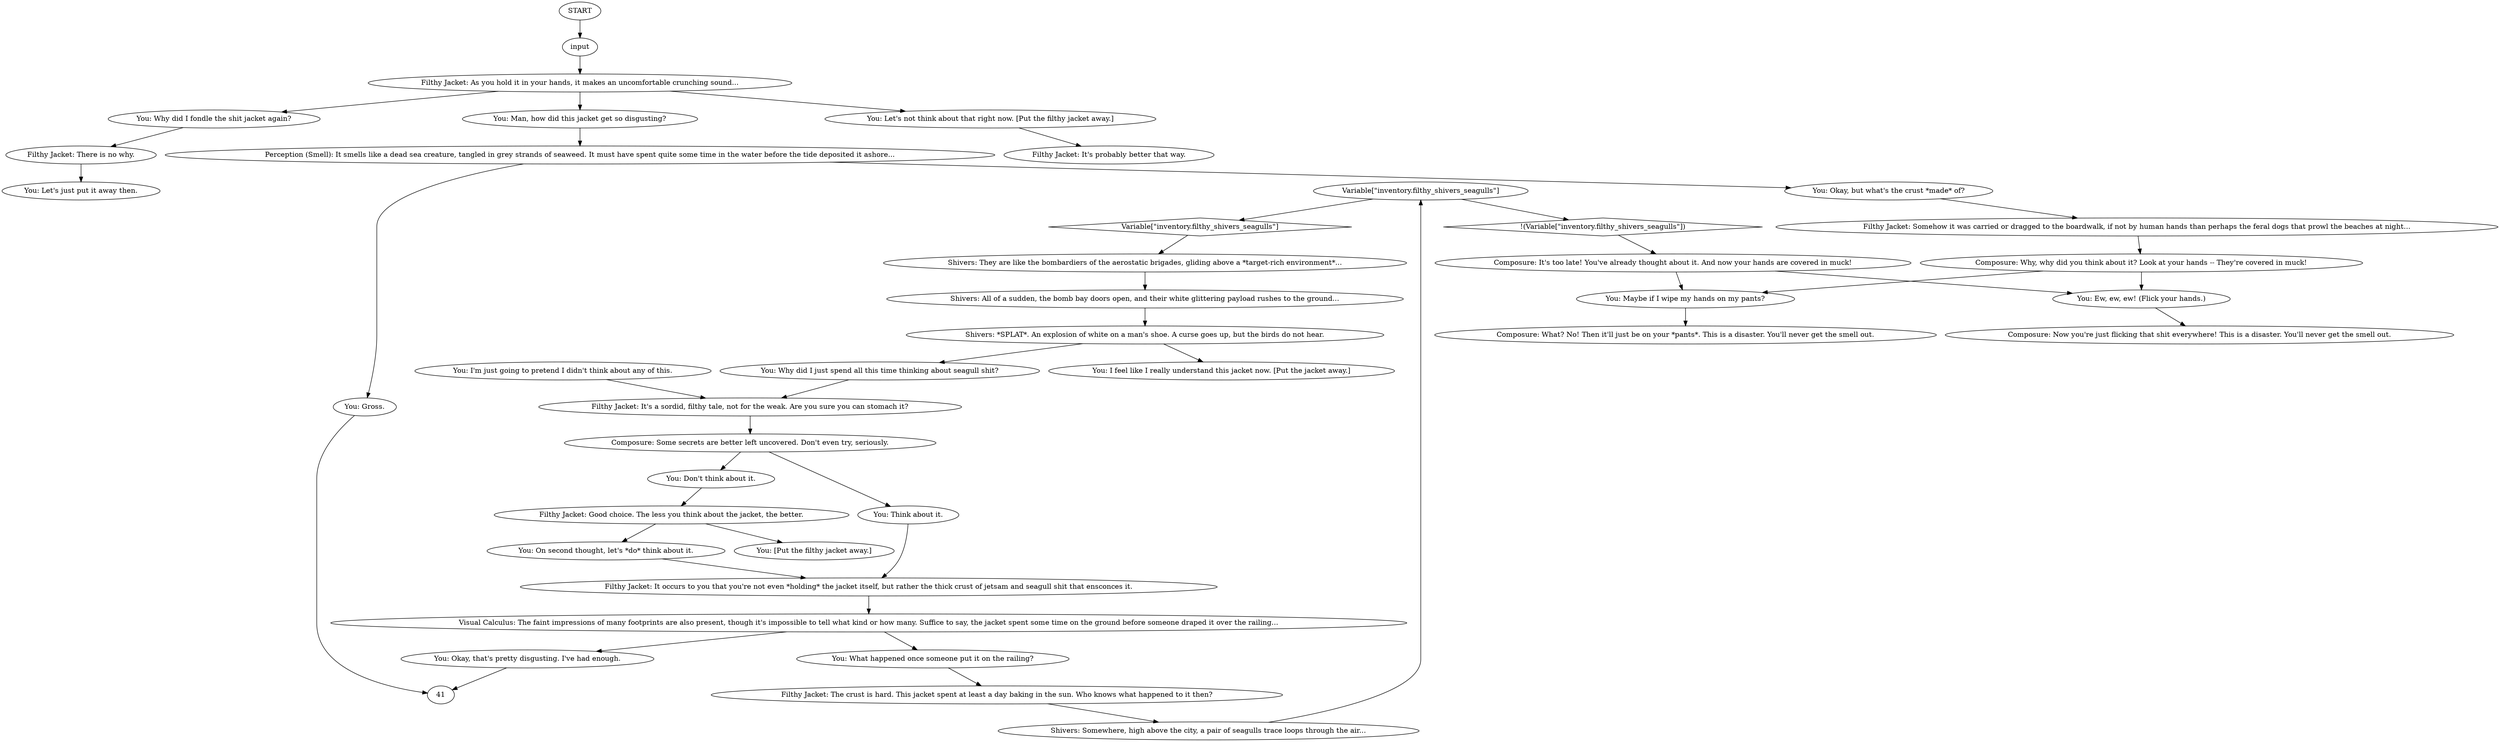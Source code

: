 # INVENTORY / FILTHY JACKET
# an inventory interaction so you can't sell the filthy garbage because clothing items cannot be sold, oiii.
# ==================================================
digraph G {
	  0 [label="START"];
	  1 [label="input"];
	  2 [label="You: Why did I fondle the shit jacket again?"];
	  3 [label="Filthy Jacket: As you hold it in your hands, it makes an uncomfortable crunching sound..."];
	  4 [label="You: On second thought, let's *do* think about it."];
	  5 [label="You: What happened once someone put it on the railing?"];
	  6 [label="Shivers: *SPLAT*. An explosion of white on a man's shoe. A curse goes up, but the birds do not hear."];
	  7 [label="Variable[\"inventory.filthy_shivers_seagulls\"]"];
	  8 [label="Variable[\"inventory.filthy_shivers_seagulls\"]", shape=diamond];
	  9 [label="!(Variable[\"inventory.filthy_shivers_seagulls\"])", shape=diamond];
	  10 [label="Filthy Jacket: It's probably better that way."];
	  11 [label="Composure: What? No! Then it'll just be on your *pants*. This is a disaster. You'll never get the smell out."];
	  12 [label="Filthy Jacket: Good choice. The less you think about the jacket, the better."];
	  13 [label="Filthy Jacket: It occurs to you that you're not even *holding* the jacket itself, but rather the thick crust of jetsam and seagull shit that ensconces it."];
	  14 [label="You: I feel like I really understand this jacket now. [Put the jacket away.]"];
	  15 [label="You: Why did I just spend all this time thinking about seagull shit?"];
	  16 [label="Filthy Jacket: There is no why."];
	  17 [label="Filthy Jacket: Somehow it was carried or dragged to the boardwalk, if not by human hands than perhaps the feral dogs that prowl the beaches at night..."];
	  18 [label="Composure: Some secrets are better left uncovered. Don't even try, seriously."];
	  19 [label="You: Don't think about it."];
	  20 [label="You: Maybe if I wipe my hands on my pants?"];
	  21 [label="You: Okay, but what's the crust *made* of?"];
	  22 [label="Composure: Now you're just flicking that shit everywhere! This is a disaster. You'll never get the smell out."];
	  23 [label="You: Man, how did this jacket get so disgusting?"];
	  24 [label="You: Think about it."];
	  25 [label="Shivers: They are like the bombardiers of the aerostatic brigades, gliding above a *target-rich environment*..."];
	  26 [label="You: Gross."];
	  27 [label="You: Ew, ew, ew! (Flick your hands.)"];
	  28 [label="Filthy Jacket: The crust is hard. This jacket spent at least a day baking in the sun. Who knows what happened to it then?"];
	  29 [label="Shivers: All of a sudden, the bomb bay doors open, and their white glittering payload rushes to the ground..."];
	  30 [label="Shivers: Somewhere, high above the city, a pair of seagulls trace loops through the air..."];
	  31 [label="You: [Put the filthy jacket away.]"];
	  32 [label="You: Let's not think about that right now. [Put the filthy jacket away.]"];
	  33 [label="You: Let's just put it away then."];
	  34 [label="You: Okay, that's pretty disgusting. I've had enough."];
	  35 [label="You: I'm just going to pretend I didn't think about any of this."];
	  36 [label="Composure: It's too late! You've already thought about it. And now your hands are covered in muck!"];
	  37 [label="Filthy Jacket: It's a sordid, filthy tale, not for the weak. Are you sure you can stomach it?"];
	  38 [label="Perception (Smell): It smells like a dead sea creature, tangled in grey strands of seaweed. It must have spent quite some time in the water before the tide deposited it ashore..."];
	  39 [label="Visual Calculus: The faint impressions of many footprints are also present, though it's impossible to tell what kind or how many. Suffice to say, the jacket spent some time on the ground before someone draped it over the railing..."];
	  40 [label="Composure: Why, why did you think about it? Look at your hands -- They're covered in muck!"];
	  0 -> 1
	  1 -> 3
	  2 -> 16
	  3 -> 32
	  3 -> 2
	  3 -> 23
	  4 -> 13
	  5 -> 28
	  6 -> 14
	  6 -> 15
	  7 -> 8
	  7 -> 9
	  8 -> 25
	  9 -> 36
	  12 -> 4
	  12 -> 31
	  13 -> 39
	  15 -> 37
	  16 -> 33
	  17 -> 40
	  18 -> 24
	  18 -> 19
	  19 -> 12
	  20 -> 11
	  21 -> 17
	  23 -> 38
	  24 -> 13
	  25 -> 29
	  26 -> 41
	  27 -> 22
	  28 -> 30
	  29 -> 6
	  30 -> 7
	  32 -> 10
	  34 -> 41
	  35 -> 37
	  36 -> 27
	  36 -> 20
	  37 -> 18
	  38 -> 26
	  38 -> 21
	  39 -> 34
	  39 -> 5
	  40 -> 27
	  40 -> 20
}

